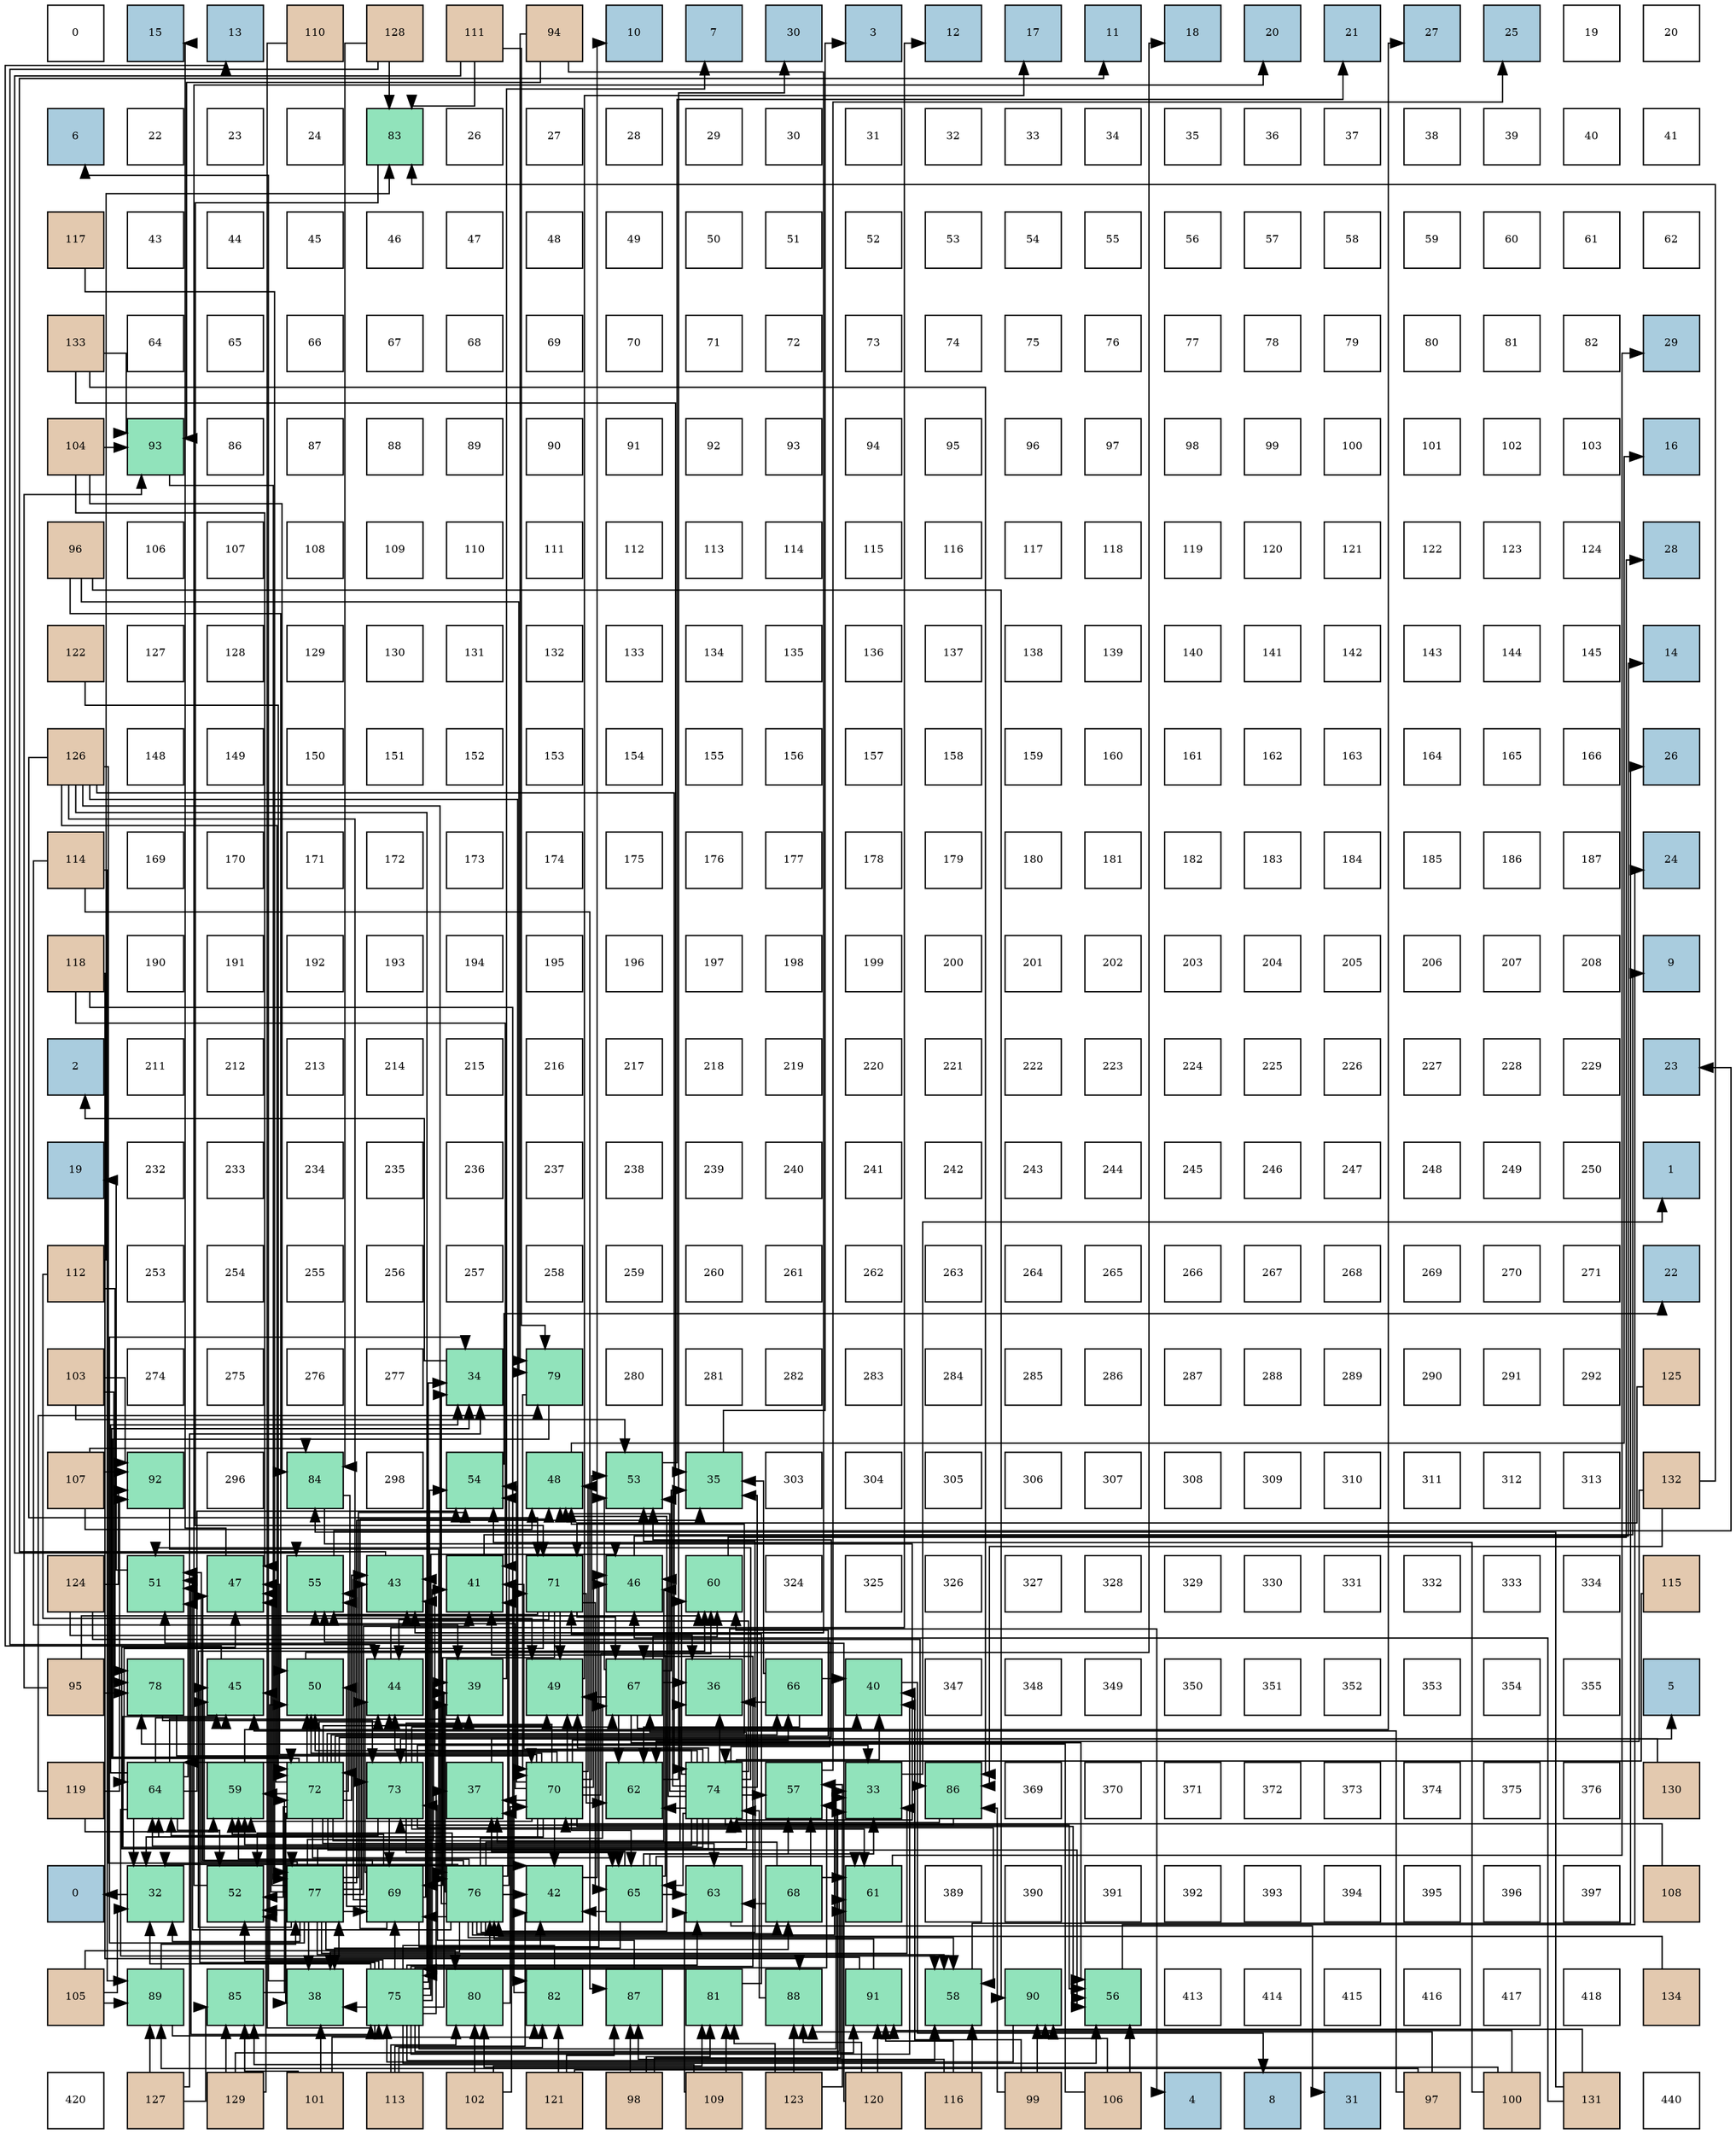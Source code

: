 digraph layout{
 rankdir=TB;
 splines=ortho;
 node [style=filled shape=square fixedsize=true width=0.6];
0[label="0", fontsize=8, fillcolor="#ffffff"];
1[label="15", fontsize=8, fillcolor="#a9ccde"];
2[label="13", fontsize=8, fillcolor="#a9ccde"];
3[label="110", fontsize=8, fillcolor="#e3c9af"];
4[label="128", fontsize=8, fillcolor="#e3c9af"];
5[label="111", fontsize=8, fillcolor="#e3c9af"];
6[label="94", fontsize=8, fillcolor="#e3c9af"];
7[label="10", fontsize=8, fillcolor="#a9ccde"];
8[label="7", fontsize=8, fillcolor="#a9ccde"];
9[label="30", fontsize=8, fillcolor="#a9ccde"];
10[label="3", fontsize=8, fillcolor="#a9ccde"];
11[label="12", fontsize=8, fillcolor="#a9ccde"];
12[label="17", fontsize=8, fillcolor="#a9ccde"];
13[label="11", fontsize=8, fillcolor="#a9ccde"];
14[label="18", fontsize=8, fillcolor="#a9ccde"];
15[label="20", fontsize=8, fillcolor="#a9ccde"];
16[label="21", fontsize=8, fillcolor="#a9ccde"];
17[label="27", fontsize=8, fillcolor="#a9ccde"];
18[label="25", fontsize=8, fillcolor="#a9ccde"];
19[label="19", fontsize=8, fillcolor="#ffffff"];
20[label="20", fontsize=8, fillcolor="#ffffff"];
21[label="6", fontsize=8, fillcolor="#a9ccde"];
22[label="22", fontsize=8, fillcolor="#ffffff"];
23[label="23", fontsize=8, fillcolor="#ffffff"];
24[label="24", fontsize=8, fillcolor="#ffffff"];
25[label="83", fontsize=8, fillcolor="#91e3bb"];
26[label="26", fontsize=8, fillcolor="#ffffff"];
27[label="27", fontsize=8, fillcolor="#ffffff"];
28[label="28", fontsize=8, fillcolor="#ffffff"];
29[label="29", fontsize=8, fillcolor="#ffffff"];
30[label="30", fontsize=8, fillcolor="#ffffff"];
31[label="31", fontsize=8, fillcolor="#ffffff"];
32[label="32", fontsize=8, fillcolor="#ffffff"];
33[label="33", fontsize=8, fillcolor="#ffffff"];
34[label="34", fontsize=8, fillcolor="#ffffff"];
35[label="35", fontsize=8, fillcolor="#ffffff"];
36[label="36", fontsize=8, fillcolor="#ffffff"];
37[label="37", fontsize=8, fillcolor="#ffffff"];
38[label="38", fontsize=8, fillcolor="#ffffff"];
39[label="39", fontsize=8, fillcolor="#ffffff"];
40[label="40", fontsize=8, fillcolor="#ffffff"];
41[label="41", fontsize=8, fillcolor="#ffffff"];
42[label="117", fontsize=8, fillcolor="#e3c9af"];
43[label="43", fontsize=8, fillcolor="#ffffff"];
44[label="44", fontsize=8, fillcolor="#ffffff"];
45[label="45", fontsize=8, fillcolor="#ffffff"];
46[label="46", fontsize=8, fillcolor="#ffffff"];
47[label="47", fontsize=8, fillcolor="#ffffff"];
48[label="48", fontsize=8, fillcolor="#ffffff"];
49[label="49", fontsize=8, fillcolor="#ffffff"];
50[label="50", fontsize=8, fillcolor="#ffffff"];
51[label="51", fontsize=8, fillcolor="#ffffff"];
52[label="52", fontsize=8, fillcolor="#ffffff"];
53[label="53", fontsize=8, fillcolor="#ffffff"];
54[label="54", fontsize=8, fillcolor="#ffffff"];
55[label="55", fontsize=8, fillcolor="#ffffff"];
56[label="56", fontsize=8, fillcolor="#ffffff"];
57[label="57", fontsize=8, fillcolor="#ffffff"];
58[label="58", fontsize=8, fillcolor="#ffffff"];
59[label="59", fontsize=8, fillcolor="#ffffff"];
60[label="60", fontsize=8, fillcolor="#ffffff"];
61[label="61", fontsize=8, fillcolor="#ffffff"];
62[label="62", fontsize=8, fillcolor="#ffffff"];
63[label="133", fontsize=8, fillcolor="#e3c9af"];
64[label="64", fontsize=8, fillcolor="#ffffff"];
65[label="65", fontsize=8, fillcolor="#ffffff"];
66[label="66", fontsize=8, fillcolor="#ffffff"];
67[label="67", fontsize=8, fillcolor="#ffffff"];
68[label="68", fontsize=8, fillcolor="#ffffff"];
69[label="69", fontsize=8, fillcolor="#ffffff"];
70[label="70", fontsize=8, fillcolor="#ffffff"];
71[label="71", fontsize=8, fillcolor="#ffffff"];
72[label="72", fontsize=8, fillcolor="#ffffff"];
73[label="73", fontsize=8, fillcolor="#ffffff"];
74[label="74", fontsize=8, fillcolor="#ffffff"];
75[label="75", fontsize=8, fillcolor="#ffffff"];
76[label="76", fontsize=8, fillcolor="#ffffff"];
77[label="77", fontsize=8, fillcolor="#ffffff"];
78[label="78", fontsize=8, fillcolor="#ffffff"];
79[label="79", fontsize=8, fillcolor="#ffffff"];
80[label="80", fontsize=8, fillcolor="#ffffff"];
81[label="81", fontsize=8, fillcolor="#ffffff"];
82[label="82", fontsize=8, fillcolor="#ffffff"];
83[label="29", fontsize=8, fillcolor="#a9ccde"];
84[label="104", fontsize=8, fillcolor="#e3c9af"];
85[label="93", fontsize=8, fillcolor="#91e3bb"];
86[label="86", fontsize=8, fillcolor="#ffffff"];
87[label="87", fontsize=8, fillcolor="#ffffff"];
88[label="88", fontsize=8, fillcolor="#ffffff"];
89[label="89", fontsize=8, fillcolor="#ffffff"];
90[label="90", fontsize=8, fillcolor="#ffffff"];
91[label="91", fontsize=8, fillcolor="#ffffff"];
92[label="92", fontsize=8, fillcolor="#ffffff"];
93[label="93", fontsize=8, fillcolor="#ffffff"];
94[label="94", fontsize=8, fillcolor="#ffffff"];
95[label="95", fontsize=8, fillcolor="#ffffff"];
96[label="96", fontsize=8, fillcolor="#ffffff"];
97[label="97", fontsize=8, fillcolor="#ffffff"];
98[label="98", fontsize=8, fillcolor="#ffffff"];
99[label="99", fontsize=8, fillcolor="#ffffff"];
100[label="100", fontsize=8, fillcolor="#ffffff"];
101[label="101", fontsize=8, fillcolor="#ffffff"];
102[label="102", fontsize=8, fillcolor="#ffffff"];
103[label="103", fontsize=8, fillcolor="#ffffff"];
104[label="16", fontsize=8, fillcolor="#a9ccde"];
105[label="96", fontsize=8, fillcolor="#e3c9af"];
106[label="106", fontsize=8, fillcolor="#ffffff"];
107[label="107", fontsize=8, fillcolor="#ffffff"];
108[label="108", fontsize=8, fillcolor="#ffffff"];
109[label="109", fontsize=8, fillcolor="#ffffff"];
110[label="110", fontsize=8, fillcolor="#ffffff"];
111[label="111", fontsize=8, fillcolor="#ffffff"];
112[label="112", fontsize=8, fillcolor="#ffffff"];
113[label="113", fontsize=8, fillcolor="#ffffff"];
114[label="114", fontsize=8, fillcolor="#ffffff"];
115[label="115", fontsize=8, fillcolor="#ffffff"];
116[label="116", fontsize=8, fillcolor="#ffffff"];
117[label="117", fontsize=8, fillcolor="#ffffff"];
118[label="118", fontsize=8, fillcolor="#ffffff"];
119[label="119", fontsize=8, fillcolor="#ffffff"];
120[label="120", fontsize=8, fillcolor="#ffffff"];
121[label="121", fontsize=8, fillcolor="#ffffff"];
122[label="122", fontsize=8, fillcolor="#ffffff"];
123[label="123", fontsize=8, fillcolor="#ffffff"];
124[label="124", fontsize=8, fillcolor="#ffffff"];
125[label="28", fontsize=8, fillcolor="#a9ccde"];
126[label="122", fontsize=8, fillcolor="#e3c9af"];
127[label="127", fontsize=8, fillcolor="#ffffff"];
128[label="128", fontsize=8, fillcolor="#ffffff"];
129[label="129", fontsize=8, fillcolor="#ffffff"];
130[label="130", fontsize=8, fillcolor="#ffffff"];
131[label="131", fontsize=8, fillcolor="#ffffff"];
132[label="132", fontsize=8, fillcolor="#ffffff"];
133[label="133", fontsize=8, fillcolor="#ffffff"];
134[label="134", fontsize=8, fillcolor="#ffffff"];
135[label="135", fontsize=8, fillcolor="#ffffff"];
136[label="136", fontsize=8, fillcolor="#ffffff"];
137[label="137", fontsize=8, fillcolor="#ffffff"];
138[label="138", fontsize=8, fillcolor="#ffffff"];
139[label="139", fontsize=8, fillcolor="#ffffff"];
140[label="140", fontsize=8, fillcolor="#ffffff"];
141[label="141", fontsize=8, fillcolor="#ffffff"];
142[label="142", fontsize=8, fillcolor="#ffffff"];
143[label="143", fontsize=8, fillcolor="#ffffff"];
144[label="144", fontsize=8, fillcolor="#ffffff"];
145[label="145", fontsize=8, fillcolor="#ffffff"];
146[label="14", fontsize=8, fillcolor="#a9ccde"];
147[label="126", fontsize=8, fillcolor="#e3c9af"];
148[label="148", fontsize=8, fillcolor="#ffffff"];
149[label="149", fontsize=8, fillcolor="#ffffff"];
150[label="150", fontsize=8, fillcolor="#ffffff"];
151[label="151", fontsize=8, fillcolor="#ffffff"];
152[label="152", fontsize=8, fillcolor="#ffffff"];
153[label="153", fontsize=8, fillcolor="#ffffff"];
154[label="154", fontsize=8, fillcolor="#ffffff"];
155[label="155", fontsize=8, fillcolor="#ffffff"];
156[label="156", fontsize=8, fillcolor="#ffffff"];
157[label="157", fontsize=8, fillcolor="#ffffff"];
158[label="158", fontsize=8, fillcolor="#ffffff"];
159[label="159", fontsize=8, fillcolor="#ffffff"];
160[label="160", fontsize=8, fillcolor="#ffffff"];
161[label="161", fontsize=8, fillcolor="#ffffff"];
162[label="162", fontsize=8, fillcolor="#ffffff"];
163[label="163", fontsize=8, fillcolor="#ffffff"];
164[label="164", fontsize=8, fillcolor="#ffffff"];
165[label="165", fontsize=8, fillcolor="#ffffff"];
166[label="166", fontsize=8, fillcolor="#ffffff"];
167[label="26", fontsize=8, fillcolor="#a9ccde"];
168[label="114", fontsize=8, fillcolor="#e3c9af"];
169[label="169", fontsize=8, fillcolor="#ffffff"];
170[label="170", fontsize=8, fillcolor="#ffffff"];
171[label="171", fontsize=8, fillcolor="#ffffff"];
172[label="172", fontsize=8, fillcolor="#ffffff"];
173[label="173", fontsize=8, fillcolor="#ffffff"];
174[label="174", fontsize=8, fillcolor="#ffffff"];
175[label="175", fontsize=8, fillcolor="#ffffff"];
176[label="176", fontsize=8, fillcolor="#ffffff"];
177[label="177", fontsize=8, fillcolor="#ffffff"];
178[label="178", fontsize=8, fillcolor="#ffffff"];
179[label="179", fontsize=8, fillcolor="#ffffff"];
180[label="180", fontsize=8, fillcolor="#ffffff"];
181[label="181", fontsize=8, fillcolor="#ffffff"];
182[label="182", fontsize=8, fillcolor="#ffffff"];
183[label="183", fontsize=8, fillcolor="#ffffff"];
184[label="184", fontsize=8, fillcolor="#ffffff"];
185[label="185", fontsize=8, fillcolor="#ffffff"];
186[label="186", fontsize=8, fillcolor="#ffffff"];
187[label="187", fontsize=8, fillcolor="#ffffff"];
188[label="24", fontsize=8, fillcolor="#a9ccde"];
189[label="118", fontsize=8, fillcolor="#e3c9af"];
190[label="190", fontsize=8, fillcolor="#ffffff"];
191[label="191", fontsize=8, fillcolor="#ffffff"];
192[label="192", fontsize=8, fillcolor="#ffffff"];
193[label="193", fontsize=8, fillcolor="#ffffff"];
194[label="194", fontsize=8, fillcolor="#ffffff"];
195[label="195", fontsize=8, fillcolor="#ffffff"];
196[label="196", fontsize=8, fillcolor="#ffffff"];
197[label="197", fontsize=8, fillcolor="#ffffff"];
198[label="198", fontsize=8, fillcolor="#ffffff"];
199[label="199", fontsize=8, fillcolor="#ffffff"];
200[label="200", fontsize=8, fillcolor="#ffffff"];
201[label="201", fontsize=8, fillcolor="#ffffff"];
202[label="202", fontsize=8, fillcolor="#ffffff"];
203[label="203", fontsize=8, fillcolor="#ffffff"];
204[label="204", fontsize=8, fillcolor="#ffffff"];
205[label="205", fontsize=8, fillcolor="#ffffff"];
206[label="206", fontsize=8, fillcolor="#ffffff"];
207[label="207", fontsize=8, fillcolor="#ffffff"];
208[label="208", fontsize=8, fillcolor="#ffffff"];
209[label="9", fontsize=8, fillcolor="#a9ccde"];
210[label="2", fontsize=8, fillcolor="#a9ccde"];
211[label="211", fontsize=8, fillcolor="#ffffff"];
212[label="212", fontsize=8, fillcolor="#ffffff"];
213[label="213", fontsize=8, fillcolor="#ffffff"];
214[label="214", fontsize=8, fillcolor="#ffffff"];
215[label="215", fontsize=8, fillcolor="#ffffff"];
216[label="216", fontsize=8, fillcolor="#ffffff"];
217[label="217", fontsize=8, fillcolor="#ffffff"];
218[label="218", fontsize=8, fillcolor="#ffffff"];
219[label="219", fontsize=8, fillcolor="#ffffff"];
220[label="220", fontsize=8, fillcolor="#ffffff"];
221[label="221", fontsize=8, fillcolor="#ffffff"];
222[label="222", fontsize=8, fillcolor="#ffffff"];
223[label="223", fontsize=8, fillcolor="#ffffff"];
224[label="224", fontsize=8, fillcolor="#ffffff"];
225[label="225", fontsize=8, fillcolor="#ffffff"];
226[label="226", fontsize=8, fillcolor="#ffffff"];
227[label="227", fontsize=8, fillcolor="#ffffff"];
228[label="228", fontsize=8, fillcolor="#ffffff"];
229[label="229", fontsize=8, fillcolor="#ffffff"];
230[label="23", fontsize=8, fillcolor="#a9ccde"];
231[label="19", fontsize=8, fillcolor="#a9ccde"];
232[label="232", fontsize=8, fillcolor="#ffffff"];
233[label="233", fontsize=8, fillcolor="#ffffff"];
234[label="234", fontsize=8, fillcolor="#ffffff"];
235[label="235", fontsize=8, fillcolor="#ffffff"];
236[label="236", fontsize=8, fillcolor="#ffffff"];
237[label="237", fontsize=8, fillcolor="#ffffff"];
238[label="238", fontsize=8, fillcolor="#ffffff"];
239[label="239", fontsize=8, fillcolor="#ffffff"];
240[label="240", fontsize=8, fillcolor="#ffffff"];
241[label="241", fontsize=8, fillcolor="#ffffff"];
242[label="242", fontsize=8, fillcolor="#ffffff"];
243[label="243", fontsize=8, fillcolor="#ffffff"];
244[label="244", fontsize=8, fillcolor="#ffffff"];
245[label="245", fontsize=8, fillcolor="#ffffff"];
246[label="246", fontsize=8, fillcolor="#ffffff"];
247[label="247", fontsize=8, fillcolor="#ffffff"];
248[label="248", fontsize=8, fillcolor="#ffffff"];
249[label="249", fontsize=8, fillcolor="#ffffff"];
250[label="250", fontsize=8, fillcolor="#ffffff"];
251[label="1", fontsize=8, fillcolor="#a9ccde"];
252[label="112", fontsize=8, fillcolor="#e3c9af"];
253[label="253", fontsize=8, fillcolor="#ffffff"];
254[label="254", fontsize=8, fillcolor="#ffffff"];
255[label="255", fontsize=8, fillcolor="#ffffff"];
256[label="256", fontsize=8, fillcolor="#ffffff"];
257[label="257", fontsize=8, fillcolor="#ffffff"];
258[label="258", fontsize=8, fillcolor="#ffffff"];
259[label="259", fontsize=8, fillcolor="#ffffff"];
260[label="260", fontsize=8, fillcolor="#ffffff"];
261[label="261", fontsize=8, fillcolor="#ffffff"];
262[label="262", fontsize=8, fillcolor="#ffffff"];
263[label="263", fontsize=8, fillcolor="#ffffff"];
264[label="264", fontsize=8, fillcolor="#ffffff"];
265[label="265", fontsize=8, fillcolor="#ffffff"];
266[label="266", fontsize=8, fillcolor="#ffffff"];
267[label="267", fontsize=8, fillcolor="#ffffff"];
268[label="268", fontsize=8, fillcolor="#ffffff"];
269[label="269", fontsize=8, fillcolor="#ffffff"];
270[label="270", fontsize=8, fillcolor="#ffffff"];
271[label="271", fontsize=8, fillcolor="#ffffff"];
272[label="22", fontsize=8, fillcolor="#a9ccde"];
273[label="103", fontsize=8, fillcolor="#e3c9af"];
274[label="274", fontsize=8, fillcolor="#ffffff"];
275[label="275", fontsize=8, fillcolor="#ffffff"];
276[label="276", fontsize=8, fillcolor="#ffffff"];
277[label="277", fontsize=8, fillcolor="#ffffff"];
278[label="34", fontsize=8, fillcolor="#91e3bb"];
279[label="79", fontsize=8, fillcolor="#91e3bb"];
280[label="280", fontsize=8, fillcolor="#ffffff"];
281[label="281", fontsize=8, fillcolor="#ffffff"];
282[label="282", fontsize=8, fillcolor="#ffffff"];
283[label="283", fontsize=8, fillcolor="#ffffff"];
284[label="284", fontsize=8, fillcolor="#ffffff"];
285[label="285", fontsize=8, fillcolor="#ffffff"];
286[label="286", fontsize=8, fillcolor="#ffffff"];
287[label="287", fontsize=8, fillcolor="#ffffff"];
288[label="288", fontsize=8, fillcolor="#ffffff"];
289[label="289", fontsize=8, fillcolor="#ffffff"];
290[label="290", fontsize=8, fillcolor="#ffffff"];
291[label="291", fontsize=8, fillcolor="#ffffff"];
292[label="292", fontsize=8, fillcolor="#ffffff"];
293[label="125", fontsize=8, fillcolor="#e3c9af"];
294[label="107", fontsize=8, fillcolor="#e3c9af"];
295[label="92", fontsize=8, fillcolor="#91e3bb"];
296[label="296", fontsize=8, fillcolor="#ffffff"];
297[label="84", fontsize=8, fillcolor="#91e3bb"];
298[label="298", fontsize=8, fillcolor="#ffffff"];
299[label="54", fontsize=8, fillcolor="#91e3bb"];
300[label="48", fontsize=8, fillcolor="#91e3bb"];
301[label="53", fontsize=8, fillcolor="#91e3bb"];
302[label="35", fontsize=8, fillcolor="#91e3bb"];
303[label="303", fontsize=8, fillcolor="#ffffff"];
304[label="304", fontsize=8, fillcolor="#ffffff"];
305[label="305", fontsize=8, fillcolor="#ffffff"];
306[label="306", fontsize=8, fillcolor="#ffffff"];
307[label="307", fontsize=8, fillcolor="#ffffff"];
308[label="308", fontsize=8, fillcolor="#ffffff"];
309[label="309", fontsize=8, fillcolor="#ffffff"];
310[label="310", fontsize=8, fillcolor="#ffffff"];
311[label="311", fontsize=8, fillcolor="#ffffff"];
312[label="312", fontsize=8, fillcolor="#ffffff"];
313[label="313", fontsize=8, fillcolor="#ffffff"];
314[label="132", fontsize=8, fillcolor="#e3c9af"];
315[label="124", fontsize=8, fillcolor="#e3c9af"];
316[label="51", fontsize=8, fillcolor="#91e3bb"];
317[label="47", fontsize=8, fillcolor="#91e3bb"];
318[label="55", fontsize=8, fillcolor="#91e3bb"];
319[label="43", fontsize=8, fillcolor="#91e3bb"];
320[label="41", fontsize=8, fillcolor="#91e3bb"];
321[label="71", fontsize=8, fillcolor="#91e3bb"];
322[label="46", fontsize=8, fillcolor="#91e3bb"];
323[label="60", fontsize=8, fillcolor="#91e3bb"];
324[label="324", fontsize=8, fillcolor="#ffffff"];
325[label="325", fontsize=8, fillcolor="#ffffff"];
326[label="326", fontsize=8, fillcolor="#ffffff"];
327[label="327", fontsize=8, fillcolor="#ffffff"];
328[label="328", fontsize=8, fillcolor="#ffffff"];
329[label="329", fontsize=8, fillcolor="#ffffff"];
330[label="330", fontsize=8, fillcolor="#ffffff"];
331[label="331", fontsize=8, fillcolor="#ffffff"];
332[label="332", fontsize=8, fillcolor="#ffffff"];
333[label="333", fontsize=8, fillcolor="#ffffff"];
334[label="334", fontsize=8, fillcolor="#ffffff"];
335[label="115", fontsize=8, fillcolor="#e3c9af"];
336[label="95", fontsize=8, fillcolor="#e3c9af"];
337[label="78", fontsize=8, fillcolor="#91e3bb"];
338[label="45", fontsize=8, fillcolor="#91e3bb"];
339[label="50", fontsize=8, fillcolor="#91e3bb"];
340[label="44", fontsize=8, fillcolor="#91e3bb"];
341[label="39", fontsize=8, fillcolor="#91e3bb"];
342[label="49", fontsize=8, fillcolor="#91e3bb"];
343[label="67", fontsize=8, fillcolor="#91e3bb"];
344[label="36", fontsize=8, fillcolor="#91e3bb"];
345[label="66", fontsize=8, fillcolor="#91e3bb"];
346[label="40", fontsize=8, fillcolor="#91e3bb"];
347[label="347", fontsize=8, fillcolor="#ffffff"];
348[label="348", fontsize=8, fillcolor="#ffffff"];
349[label="349", fontsize=8, fillcolor="#ffffff"];
350[label="350", fontsize=8, fillcolor="#ffffff"];
351[label="351", fontsize=8, fillcolor="#ffffff"];
352[label="352", fontsize=8, fillcolor="#ffffff"];
353[label="353", fontsize=8, fillcolor="#ffffff"];
354[label="354", fontsize=8, fillcolor="#ffffff"];
355[label="355", fontsize=8, fillcolor="#ffffff"];
356[label="5", fontsize=8, fillcolor="#a9ccde"];
357[label="119", fontsize=8, fillcolor="#e3c9af"];
358[label="64", fontsize=8, fillcolor="#91e3bb"];
359[label="59", fontsize=8, fillcolor="#91e3bb"];
360[label="72", fontsize=8, fillcolor="#91e3bb"];
361[label="73", fontsize=8, fillcolor="#91e3bb"];
362[label="37", fontsize=8, fillcolor="#91e3bb"];
363[label="70", fontsize=8, fillcolor="#91e3bb"];
364[label="62", fontsize=8, fillcolor="#91e3bb"];
365[label="74", fontsize=8, fillcolor="#91e3bb"];
366[label="57", fontsize=8, fillcolor="#91e3bb"];
367[label="33", fontsize=8, fillcolor="#91e3bb"];
368[label="86", fontsize=8, fillcolor="#91e3bb"];
369[label="369", fontsize=8, fillcolor="#ffffff"];
370[label="370", fontsize=8, fillcolor="#ffffff"];
371[label="371", fontsize=8, fillcolor="#ffffff"];
372[label="372", fontsize=8, fillcolor="#ffffff"];
373[label="373", fontsize=8, fillcolor="#ffffff"];
374[label="374", fontsize=8, fillcolor="#ffffff"];
375[label="375", fontsize=8, fillcolor="#ffffff"];
376[label="376", fontsize=8, fillcolor="#ffffff"];
377[label="130", fontsize=8, fillcolor="#e3c9af"];
378[label="0", fontsize=8, fillcolor="#a9ccde"];
379[label="32", fontsize=8, fillcolor="#91e3bb"];
380[label="52", fontsize=8, fillcolor="#91e3bb"];
381[label="77", fontsize=8, fillcolor="#91e3bb"];
382[label="69", fontsize=8, fillcolor="#91e3bb"];
383[label="76", fontsize=8, fillcolor="#91e3bb"];
384[label="42", fontsize=8, fillcolor="#91e3bb"];
385[label="65", fontsize=8, fillcolor="#91e3bb"];
386[label="63", fontsize=8, fillcolor="#91e3bb"];
387[label="68", fontsize=8, fillcolor="#91e3bb"];
388[label="61", fontsize=8, fillcolor="#91e3bb"];
389[label="389", fontsize=8, fillcolor="#ffffff"];
390[label="390", fontsize=8, fillcolor="#ffffff"];
391[label="391", fontsize=8, fillcolor="#ffffff"];
392[label="392", fontsize=8, fillcolor="#ffffff"];
393[label="393", fontsize=8, fillcolor="#ffffff"];
394[label="394", fontsize=8, fillcolor="#ffffff"];
395[label="395", fontsize=8, fillcolor="#ffffff"];
396[label="396", fontsize=8, fillcolor="#ffffff"];
397[label="397", fontsize=8, fillcolor="#ffffff"];
398[label="108", fontsize=8, fillcolor="#e3c9af"];
399[label="105", fontsize=8, fillcolor="#e3c9af"];
400[label="89", fontsize=8, fillcolor="#91e3bb"];
401[label="85", fontsize=8, fillcolor="#91e3bb"];
402[label="38", fontsize=8, fillcolor="#91e3bb"];
403[label="75", fontsize=8, fillcolor="#91e3bb"];
404[label="80", fontsize=8, fillcolor="#91e3bb"];
405[label="82", fontsize=8, fillcolor="#91e3bb"];
406[label="87", fontsize=8, fillcolor="#91e3bb"];
407[label="81", fontsize=8, fillcolor="#91e3bb"];
408[label="88", fontsize=8, fillcolor="#91e3bb"];
409[label="91", fontsize=8, fillcolor="#91e3bb"];
410[label="58", fontsize=8, fillcolor="#91e3bb"];
411[label="90", fontsize=8, fillcolor="#91e3bb"];
412[label="56", fontsize=8, fillcolor="#91e3bb"];
413[label="413", fontsize=8, fillcolor="#ffffff"];
414[label="414", fontsize=8, fillcolor="#ffffff"];
415[label="415", fontsize=8, fillcolor="#ffffff"];
416[label="416", fontsize=8, fillcolor="#ffffff"];
417[label="417", fontsize=8, fillcolor="#ffffff"];
418[label="418", fontsize=8, fillcolor="#ffffff"];
419[label="134", fontsize=8, fillcolor="#e3c9af"];
420[label="420", fontsize=8, fillcolor="#ffffff"];
421[label="127", fontsize=8, fillcolor="#e3c9af"];
422[label="129", fontsize=8, fillcolor="#e3c9af"];
423[label="101", fontsize=8, fillcolor="#e3c9af"];
424[label="113", fontsize=8, fillcolor="#e3c9af"];
425[label="102", fontsize=8, fillcolor="#e3c9af"];
426[label="121", fontsize=8, fillcolor="#e3c9af"];
427[label="98", fontsize=8, fillcolor="#e3c9af"];
428[label="109", fontsize=8, fillcolor="#e3c9af"];
429[label="123", fontsize=8, fillcolor="#e3c9af"];
430[label="120", fontsize=8, fillcolor="#e3c9af"];
431[label="116", fontsize=8, fillcolor="#e3c9af"];
432[label="99", fontsize=8, fillcolor="#e3c9af"];
433[label="106", fontsize=8, fillcolor="#e3c9af"];
434[label="4", fontsize=8, fillcolor="#a9ccde"];
435[label="8", fontsize=8, fillcolor="#a9ccde"];
436[label="31", fontsize=8, fillcolor="#a9ccde"];
437[label="97", fontsize=8, fillcolor="#e3c9af"];
438[label="100", fontsize=8, fillcolor="#e3c9af"];
439[label="131", fontsize=8, fillcolor="#e3c9af"];
440[label="440", fontsize=8, fillcolor="#ffffff"];
edge [constraint=false, style=vis];379 -> 378;
367 -> 251;
278 -> 210;
302 -> 10;
344 -> 434;
362 -> 356;
402 -> 21;
341 -> 8;
346 -> 435;
320 -> 209;
384 -> 7;
319 -> 13;
340 -> 11;
338 -> 2;
322 -> 146;
317 -> 1;
300 -> 104;
342 -> 12;
339 -> 14;
316 -> 231;
380 -> 15;
301 -> 16;
299 -> 272;
318 -> 230;
412 -> 188;
366 -> 18;
410 -> 167;
359 -> 17;
323 -> 125;
388 -> 83;
364 -> 9;
386 -> 436;
358 -> 379;
358 -> 278;
358 -> 341;
358 -> 338;
358 -> 316;
358 -> 380;
358 -> 299;
358 -> 410;
385 -> 367;
385 -> 362;
385 -> 402;
385 -> 320;
385 -> 384;
385 -> 366;
385 -> 388;
385 -> 386;
345 -> 302;
345 -> 344;
345 -> 346;
345 -> 364;
343 -> 302;
343 -> 344;
343 -> 346;
343 -> 342;
343 -> 301;
343 -> 412;
343 -> 323;
343 -> 364;
387 -> 362;
387 -> 366;
387 -> 388;
387 -> 386;
382 -> 319;
382 -> 340;
382 -> 322;
382 -> 317;
382 -> 300;
382 -> 339;
382 -> 318;
382 -> 359;
363 -> 379;
363 -> 362;
363 -> 384;
363 -> 319;
363 -> 340;
363 -> 322;
363 -> 317;
363 -> 300;
363 -> 342;
363 -> 339;
363 -> 301;
363 -> 299;
363 -> 318;
363 -> 412;
363 -> 359;
363 -> 323;
363 -> 358;
363 -> 385;
363 -> 345;
321 -> 340;
321 -> 342;
321 -> 318;
321 -> 364;
321 -> 358;
321 -> 385;
321 -> 343;
321 -> 382;
360 -> 278;
360 -> 402;
360 -> 319;
360 -> 340;
360 -> 322;
360 -> 317;
360 -> 300;
360 -> 342;
360 -> 339;
360 -> 380;
360 -> 301;
360 -> 318;
360 -> 412;
360 -> 359;
360 -> 323;
360 -> 386;
360 -> 358;
360 -> 385;
360 -> 345;
361 -> 367;
361 -> 341;
361 -> 410;
361 -> 388;
361 -> 358;
361 -> 385;
361 -> 343;
361 -> 382;
365 -> 302;
365 -> 344;
365 -> 346;
365 -> 320;
365 -> 319;
365 -> 340;
365 -> 338;
365 -> 322;
365 -> 317;
365 -> 300;
365 -> 342;
365 -> 339;
365 -> 316;
365 -> 301;
365 -> 318;
365 -> 412;
365 -> 366;
365 -> 359;
365 -> 323;
365 -> 364;
365 -> 358;
365 -> 385;
403 -> 379;
403 -> 367;
403 -> 278;
403 -> 362;
403 -> 402;
403 -> 341;
403 -> 346;
403 -> 320;
403 -> 384;
403 -> 338;
403 -> 322;
403 -> 339;
403 -> 316;
403 -> 380;
403 -> 299;
403 -> 412;
403 -> 366;
403 -> 410;
403 -> 388;
403 -> 386;
403 -> 343;
403 -> 382;
383 -> 379;
383 -> 367;
383 -> 278;
383 -> 344;
383 -> 402;
383 -> 341;
383 -> 320;
383 -> 384;
383 -> 338;
383 -> 300;
383 -> 316;
383 -> 380;
383 -> 301;
383 -> 299;
383 -> 410;
383 -> 359;
383 -> 343;
383 -> 387;
383 -> 382;
381 -> 379;
381 -> 367;
381 -> 278;
381 -> 302;
381 -> 402;
381 -> 341;
381 -> 320;
381 -> 384;
381 -> 319;
381 -> 338;
381 -> 317;
381 -> 316;
381 -> 380;
381 -> 299;
381 -> 410;
381 -> 323;
381 -> 343;
381 -> 387;
381 -> 382;
337 -> 363;
337 -> 361;
279 -> 363;
279 -> 360;
404 -> 363;
407 -> 321;
407 -> 403;
405 -> 321;
405 -> 383;
25 -> 321;
297 -> 360;
297 -> 365;
401 -> 360;
368 -> 361;
368 -> 365;
406 -> 361;
408 -> 365;
400 -> 403;
400 -> 381;
411 -> 403;
409 -> 383;
409 -> 381;
295 -> 383;
85 -> 381;
6 -> 319;
6 -> 279;
6 -> 85;
336 -> 323;
336 -> 337;
336 -> 85;
105 -> 339;
105 -> 279;
105 -> 411;
437 -> 338;
437 -> 408;
437 -> 400;
427 -> 388;
427 -> 407;
427 -> 406;
432 -> 346;
432 -> 368;
432 -> 411;
438 -> 299;
438 -> 404;
438 -> 409;
423 -> 402;
423 -> 405;
423 -> 401;
425 -> 362;
425 -> 404;
425 -> 407;
273 -> 301;
273 -> 337;
273 -> 295;
84 -> 317;
84 -> 297;
84 -> 85;
399 -> 379;
399 -> 404;
399 -> 400;
433 -> 412;
433 -> 337;
433 -> 411;
294 -> 300;
294 -> 297;
294 -> 295;
398 -> 363;
428 -> 386;
428 -> 407;
428 -> 401;
3 -> 403;
5 -> 318;
5 -> 279;
5 -> 25;
252 -> 342;
252 -> 337;
252 -> 25;
424 -> 384;
424 -> 404;
424 -> 405;
168 -> 341;
168 -> 406;
168 -> 400;
335 -> 365;
431 -> 410;
431 -> 406;
431 -> 409;
42 -> 381;
189 -> 320;
189 -> 405;
189 -> 408;
357 -> 359;
357 -> 279;
357 -> 295;
430 -> 316;
430 -> 408;
430 -> 409;
426 -> 367;
426 -> 405;
426 -> 406;
126 -> 360;
429 -> 366;
429 -> 407;
429 -> 408;
315 -> 344;
315 -> 368;
315 -> 295;
293 -> 321;
147 -> 363;
147 -> 321;
147 -> 360;
147 -> 361;
147 -> 365;
147 -> 403;
147 -> 383;
147 -> 381;
421 -> 278;
421 -> 401;
421 -> 400;
4 -> 340;
4 -> 25;
4 -> 297;
422 -> 380;
422 -> 401;
422 -> 409;
377 -> 361;
439 -> 322;
439 -> 297;
439 -> 411;
314 -> 364;
314 -> 25;
314 -> 368;
63 -> 302;
63 -> 368;
63 -> 85;
419 -> 383;
edge [constraint=true, style=invis];
0 -> 21 -> 42 -> 63 -> 84 -> 105 -> 126 -> 147 -> 168 -> 189 -> 210 -> 231 -> 252 -> 273 -> 294 -> 315 -> 336 -> 357 -> 378 -> 399 -> 420;
1 -> 22 -> 43 -> 64 -> 85 -> 106 -> 127 -> 148 -> 169 -> 190 -> 211 -> 232 -> 253 -> 274 -> 295 -> 316 -> 337 -> 358 -> 379 -> 400 -> 421;
2 -> 23 -> 44 -> 65 -> 86 -> 107 -> 128 -> 149 -> 170 -> 191 -> 212 -> 233 -> 254 -> 275 -> 296 -> 317 -> 338 -> 359 -> 380 -> 401 -> 422;
3 -> 24 -> 45 -> 66 -> 87 -> 108 -> 129 -> 150 -> 171 -> 192 -> 213 -> 234 -> 255 -> 276 -> 297 -> 318 -> 339 -> 360 -> 381 -> 402 -> 423;
4 -> 25 -> 46 -> 67 -> 88 -> 109 -> 130 -> 151 -> 172 -> 193 -> 214 -> 235 -> 256 -> 277 -> 298 -> 319 -> 340 -> 361 -> 382 -> 403 -> 424;
5 -> 26 -> 47 -> 68 -> 89 -> 110 -> 131 -> 152 -> 173 -> 194 -> 215 -> 236 -> 257 -> 278 -> 299 -> 320 -> 341 -> 362 -> 383 -> 404 -> 425;
6 -> 27 -> 48 -> 69 -> 90 -> 111 -> 132 -> 153 -> 174 -> 195 -> 216 -> 237 -> 258 -> 279 -> 300 -> 321 -> 342 -> 363 -> 384 -> 405 -> 426;
7 -> 28 -> 49 -> 70 -> 91 -> 112 -> 133 -> 154 -> 175 -> 196 -> 217 -> 238 -> 259 -> 280 -> 301 -> 322 -> 343 -> 364 -> 385 -> 406 -> 427;
8 -> 29 -> 50 -> 71 -> 92 -> 113 -> 134 -> 155 -> 176 -> 197 -> 218 -> 239 -> 260 -> 281 -> 302 -> 323 -> 344 -> 365 -> 386 -> 407 -> 428;
9 -> 30 -> 51 -> 72 -> 93 -> 114 -> 135 -> 156 -> 177 -> 198 -> 219 -> 240 -> 261 -> 282 -> 303 -> 324 -> 345 -> 366 -> 387 -> 408 -> 429;
10 -> 31 -> 52 -> 73 -> 94 -> 115 -> 136 -> 157 -> 178 -> 199 -> 220 -> 241 -> 262 -> 283 -> 304 -> 325 -> 346 -> 367 -> 388 -> 409 -> 430;
11 -> 32 -> 53 -> 74 -> 95 -> 116 -> 137 -> 158 -> 179 -> 200 -> 221 -> 242 -> 263 -> 284 -> 305 -> 326 -> 347 -> 368 -> 389 -> 410 -> 431;
12 -> 33 -> 54 -> 75 -> 96 -> 117 -> 138 -> 159 -> 180 -> 201 -> 222 -> 243 -> 264 -> 285 -> 306 -> 327 -> 348 -> 369 -> 390 -> 411 -> 432;
13 -> 34 -> 55 -> 76 -> 97 -> 118 -> 139 -> 160 -> 181 -> 202 -> 223 -> 244 -> 265 -> 286 -> 307 -> 328 -> 349 -> 370 -> 391 -> 412 -> 433;
14 -> 35 -> 56 -> 77 -> 98 -> 119 -> 140 -> 161 -> 182 -> 203 -> 224 -> 245 -> 266 -> 287 -> 308 -> 329 -> 350 -> 371 -> 392 -> 413 -> 434;
15 -> 36 -> 57 -> 78 -> 99 -> 120 -> 141 -> 162 -> 183 -> 204 -> 225 -> 246 -> 267 -> 288 -> 309 -> 330 -> 351 -> 372 -> 393 -> 414 -> 435;
16 -> 37 -> 58 -> 79 -> 100 -> 121 -> 142 -> 163 -> 184 -> 205 -> 226 -> 247 -> 268 -> 289 -> 310 -> 331 -> 352 -> 373 -> 394 -> 415 -> 436;
17 -> 38 -> 59 -> 80 -> 101 -> 122 -> 143 -> 164 -> 185 -> 206 -> 227 -> 248 -> 269 -> 290 -> 311 -> 332 -> 353 -> 374 -> 395 -> 416 -> 437;
18 -> 39 -> 60 -> 81 -> 102 -> 123 -> 144 -> 165 -> 186 -> 207 -> 228 -> 249 -> 270 -> 291 -> 312 -> 333 -> 354 -> 375 -> 396 -> 417 -> 438;
19 -> 40 -> 61 -> 82 -> 103 -> 124 -> 145 -> 166 -> 187 -> 208 -> 229 -> 250 -> 271 -> 292 -> 313 -> 334 -> 355 -> 376 -> 397 -> 418 -> 439;
20 -> 41 -> 62 -> 83 -> 104 -> 125 -> 146 -> 167 -> 188 -> 209 -> 230 -> 251 -> 272 -> 293 -> 314 -> 335 -> 356 -> 377 -> 398 -> 419 -> 440;
rank = same {0 -> 1 -> 2 -> 3 -> 4 -> 5 -> 6 -> 7 -> 8 -> 9 -> 10 -> 11 -> 12 -> 13 -> 14 -> 15 -> 16 -> 17 -> 18 -> 19 -> 20};
rank = same {21 -> 22 -> 23 -> 24 -> 25 -> 26 -> 27 -> 28 -> 29 -> 30 -> 31 -> 32 -> 33 -> 34 -> 35 -> 36 -> 37 -> 38 -> 39 -> 40 -> 41};
rank = same {42 -> 43 -> 44 -> 45 -> 46 -> 47 -> 48 -> 49 -> 50 -> 51 -> 52 -> 53 -> 54 -> 55 -> 56 -> 57 -> 58 -> 59 -> 60 -> 61 -> 62};
rank = same {63 -> 64 -> 65 -> 66 -> 67 -> 68 -> 69 -> 70 -> 71 -> 72 -> 73 -> 74 -> 75 -> 76 -> 77 -> 78 -> 79 -> 80 -> 81 -> 82 -> 83};
rank = same {84 -> 85 -> 86 -> 87 -> 88 -> 89 -> 90 -> 91 -> 92 -> 93 -> 94 -> 95 -> 96 -> 97 -> 98 -> 99 -> 100 -> 101 -> 102 -> 103 -> 104};
rank = same {105 -> 106 -> 107 -> 108 -> 109 -> 110 -> 111 -> 112 -> 113 -> 114 -> 115 -> 116 -> 117 -> 118 -> 119 -> 120 -> 121 -> 122 -> 123 -> 124 -> 125};
rank = same {126 -> 127 -> 128 -> 129 -> 130 -> 131 -> 132 -> 133 -> 134 -> 135 -> 136 -> 137 -> 138 -> 139 -> 140 -> 141 -> 142 -> 143 -> 144 -> 145 -> 146};
rank = same {147 -> 148 -> 149 -> 150 -> 151 -> 152 -> 153 -> 154 -> 155 -> 156 -> 157 -> 158 -> 159 -> 160 -> 161 -> 162 -> 163 -> 164 -> 165 -> 166 -> 167};
rank = same {168 -> 169 -> 170 -> 171 -> 172 -> 173 -> 174 -> 175 -> 176 -> 177 -> 178 -> 179 -> 180 -> 181 -> 182 -> 183 -> 184 -> 185 -> 186 -> 187 -> 188};
rank = same {189 -> 190 -> 191 -> 192 -> 193 -> 194 -> 195 -> 196 -> 197 -> 198 -> 199 -> 200 -> 201 -> 202 -> 203 -> 204 -> 205 -> 206 -> 207 -> 208 -> 209};
rank = same {210 -> 211 -> 212 -> 213 -> 214 -> 215 -> 216 -> 217 -> 218 -> 219 -> 220 -> 221 -> 222 -> 223 -> 224 -> 225 -> 226 -> 227 -> 228 -> 229 -> 230};
rank = same {231 -> 232 -> 233 -> 234 -> 235 -> 236 -> 237 -> 238 -> 239 -> 240 -> 241 -> 242 -> 243 -> 244 -> 245 -> 246 -> 247 -> 248 -> 249 -> 250 -> 251};
rank = same {252 -> 253 -> 254 -> 255 -> 256 -> 257 -> 258 -> 259 -> 260 -> 261 -> 262 -> 263 -> 264 -> 265 -> 266 -> 267 -> 268 -> 269 -> 270 -> 271 -> 272};
rank = same {273 -> 274 -> 275 -> 276 -> 277 -> 278 -> 279 -> 280 -> 281 -> 282 -> 283 -> 284 -> 285 -> 286 -> 287 -> 288 -> 289 -> 290 -> 291 -> 292 -> 293};
rank = same {294 -> 295 -> 296 -> 297 -> 298 -> 299 -> 300 -> 301 -> 302 -> 303 -> 304 -> 305 -> 306 -> 307 -> 308 -> 309 -> 310 -> 311 -> 312 -> 313 -> 314};
rank = same {315 -> 316 -> 317 -> 318 -> 319 -> 320 -> 321 -> 322 -> 323 -> 324 -> 325 -> 326 -> 327 -> 328 -> 329 -> 330 -> 331 -> 332 -> 333 -> 334 -> 335};
rank = same {336 -> 337 -> 338 -> 339 -> 340 -> 341 -> 342 -> 343 -> 344 -> 345 -> 346 -> 347 -> 348 -> 349 -> 350 -> 351 -> 352 -> 353 -> 354 -> 355 -> 356};
rank = same {357 -> 358 -> 359 -> 360 -> 361 -> 362 -> 363 -> 364 -> 365 -> 366 -> 367 -> 368 -> 369 -> 370 -> 371 -> 372 -> 373 -> 374 -> 375 -> 376 -> 377};
rank = same {378 -> 379 -> 380 -> 381 -> 382 -> 383 -> 384 -> 385 -> 386 -> 387 -> 388 -> 389 -> 390 -> 391 -> 392 -> 393 -> 394 -> 395 -> 396 -> 397 -> 398};
rank = same {399 -> 400 -> 401 -> 402 -> 403 -> 404 -> 405 -> 406 -> 407 -> 408 -> 409 -> 410 -> 411 -> 412 -> 413 -> 414 -> 415 -> 416 -> 417 -> 418 -> 419};
rank = same {420 -> 421 -> 422 -> 423 -> 424 -> 425 -> 426 -> 427 -> 428 -> 429 -> 430 -> 431 -> 432 -> 433 -> 434 -> 435 -> 436 -> 437 -> 438 -> 439 -> 440};
}